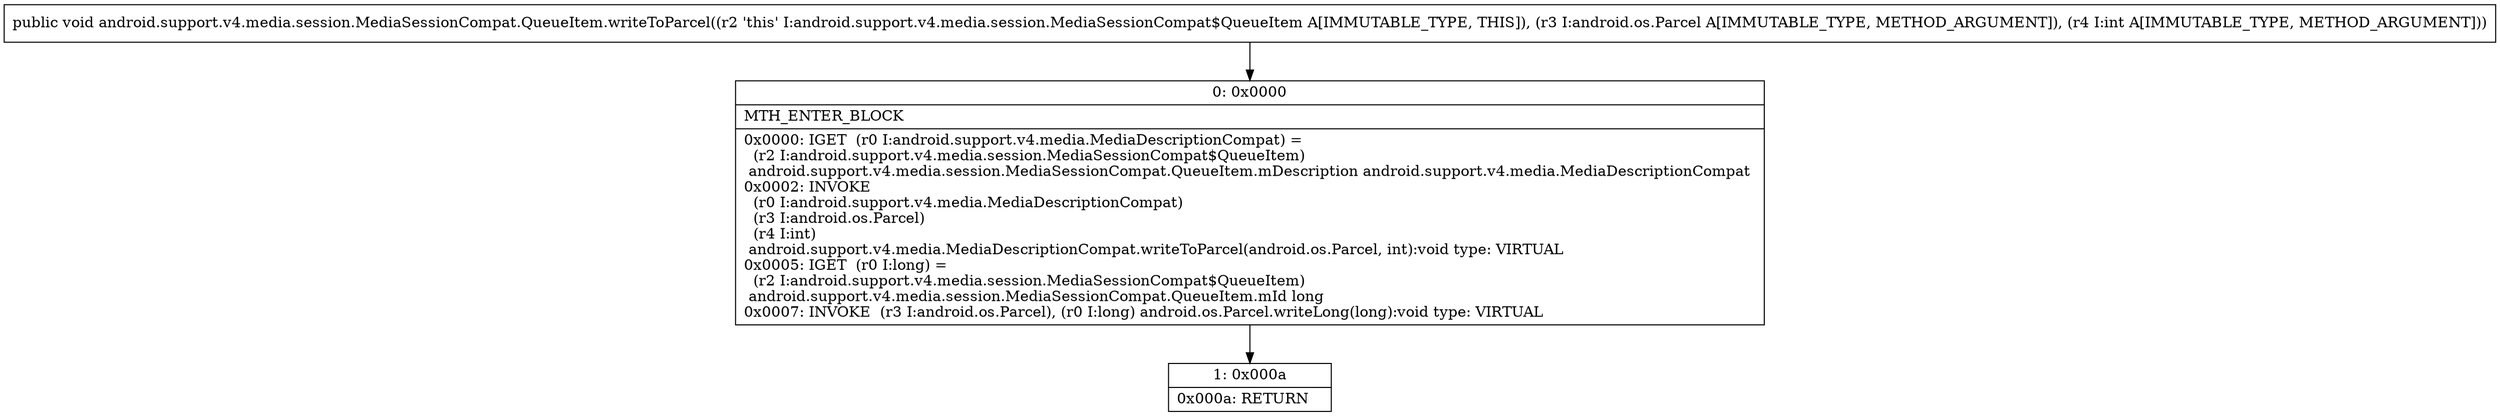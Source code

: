 digraph "CFG forandroid.support.v4.media.session.MediaSessionCompat.QueueItem.writeToParcel(Landroid\/os\/Parcel;I)V" {
Node_0 [shape=record,label="{0\:\ 0x0000|MTH_ENTER_BLOCK\l|0x0000: IGET  (r0 I:android.support.v4.media.MediaDescriptionCompat) = \l  (r2 I:android.support.v4.media.session.MediaSessionCompat$QueueItem)\l android.support.v4.media.session.MediaSessionCompat.QueueItem.mDescription android.support.v4.media.MediaDescriptionCompat \l0x0002: INVOKE  \l  (r0 I:android.support.v4.media.MediaDescriptionCompat)\l  (r3 I:android.os.Parcel)\l  (r4 I:int)\l android.support.v4.media.MediaDescriptionCompat.writeToParcel(android.os.Parcel, int):void type: VIRTUAL \l0x0005: IGET  (r0 I:long) = \l  (r2 I:android.support.v4.media.session.MediaSessionCompat$QueueItem)\l android.support.v4.media.session.MediaSessionCompat.QueueItem.mId long \l0x0007: INVOKE  (r3 I:android.os.Parcel), (r0 I:long) android.os.Parcel.writeLong(long):void type: VIRTUAL \l}"];
Node_1 [shape=record,label="{1\:\ 0x000a|0x000a: RETURN   \l}"];
MethodNode[shape=record,label="{public void android.support.v4.media.session.MediaSessionCompat.QueueItem.writeToParcel((r2 'this' I:android.support.v4.media.session.MediaSessionCompat$QueueItem A[IMMUTABLE_TYPE, THIS]), (r3 I:android.os.Parcel A[IMMUTABLE_TYPE, METHOD_ARGUMENT]), (r4 I:int A[IMMUTABLE_TYPE, METHOD_ARGUMENT])) }"];
MethodNode -> Node_0;
Node_0 -> Node_1;
}

